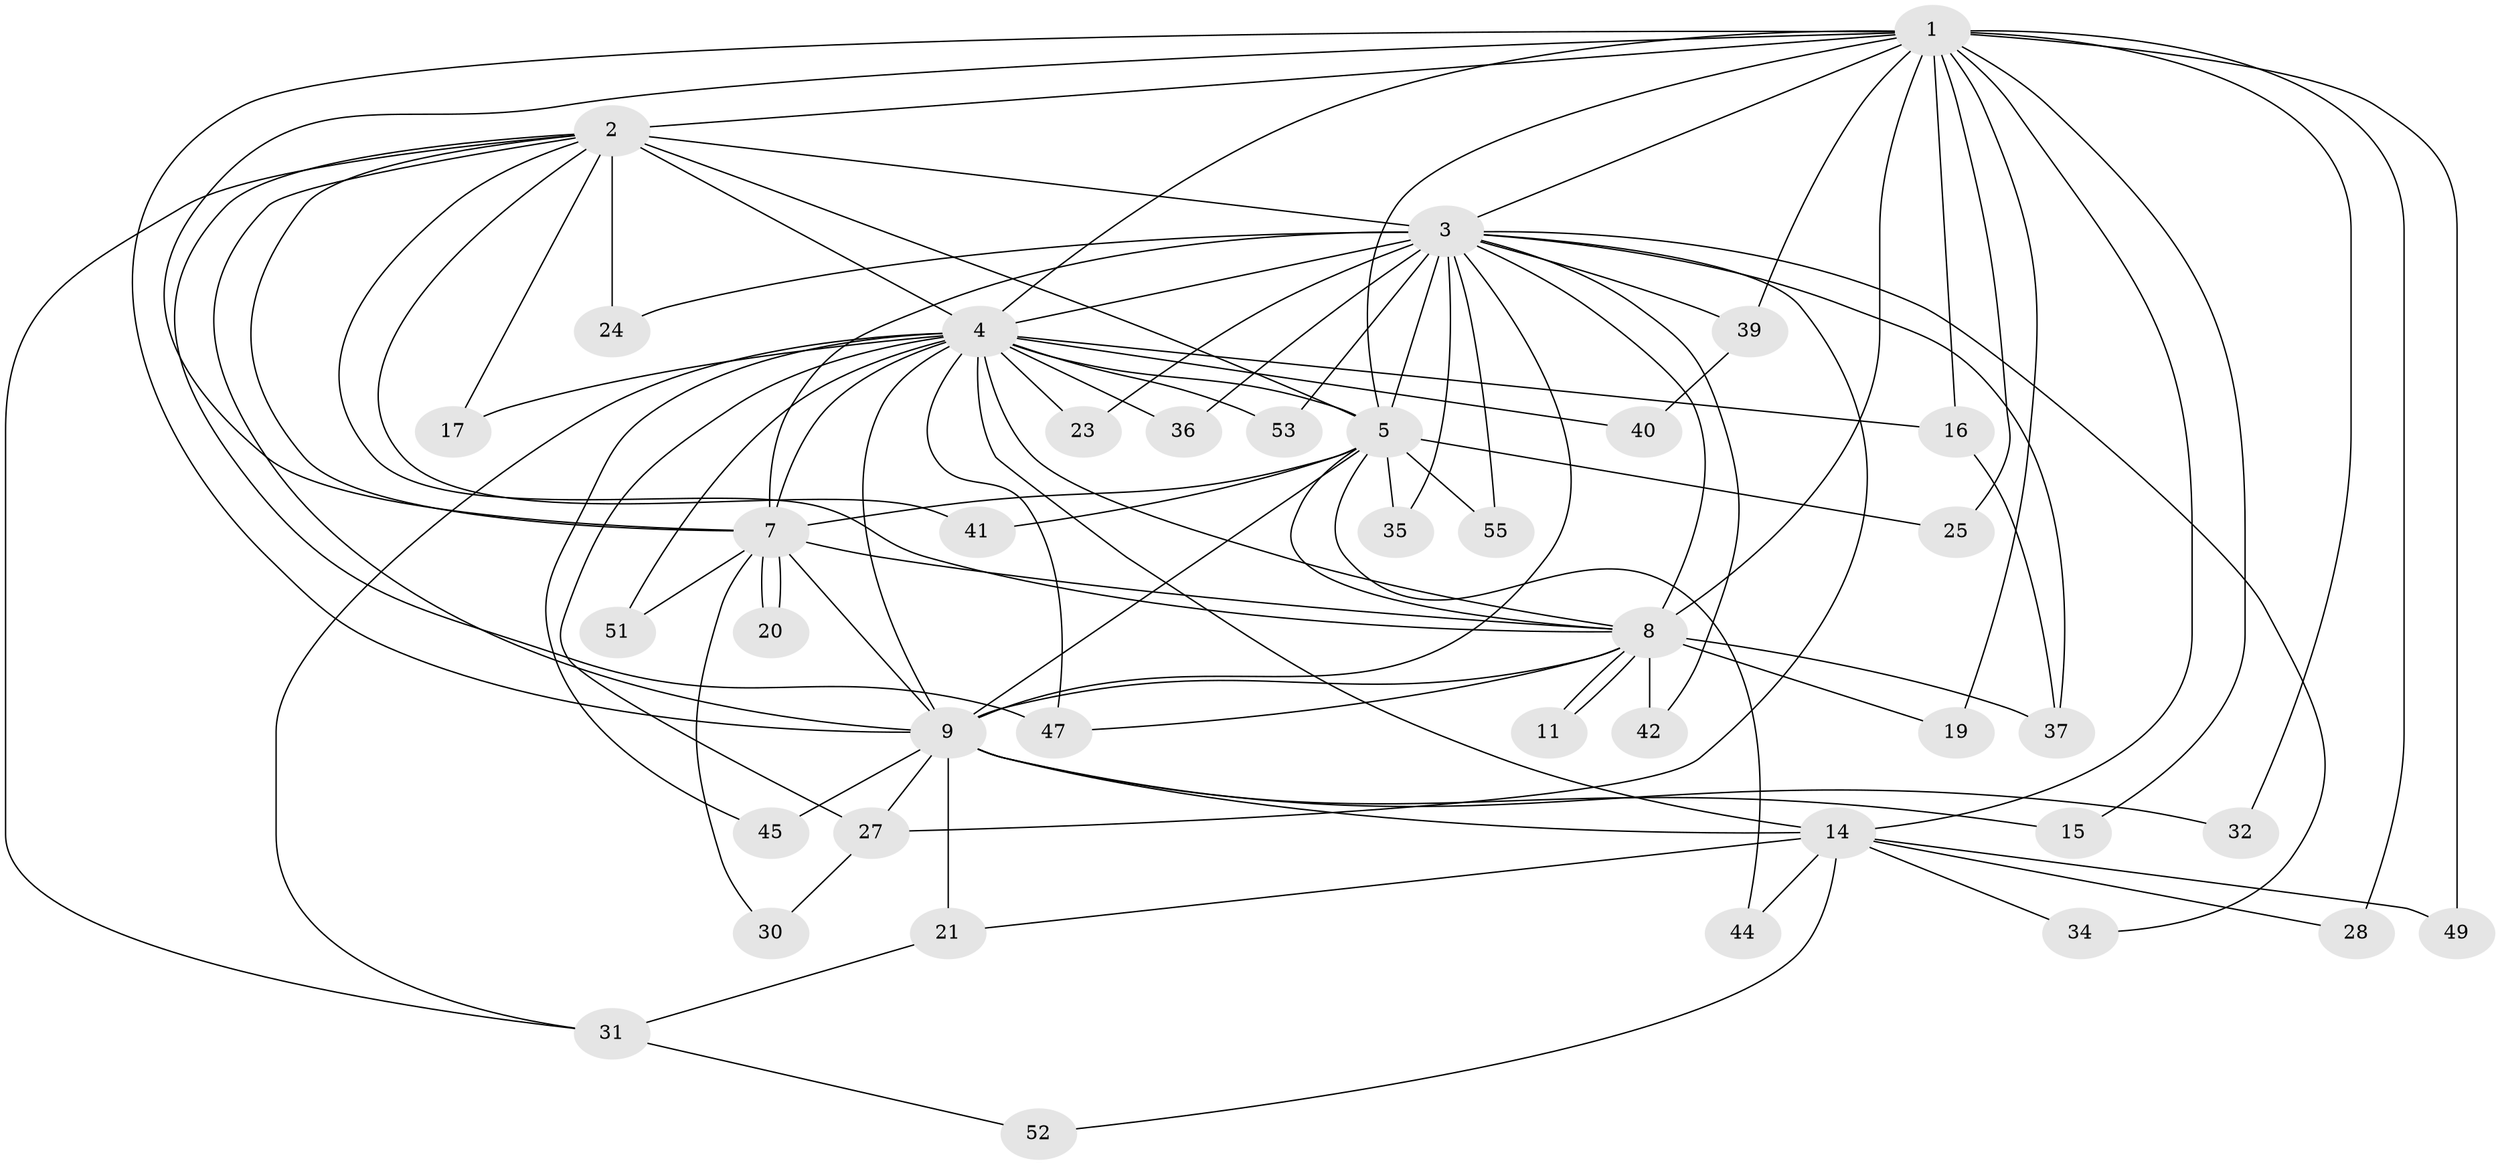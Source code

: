 // Generated by graph-tools (version 1.1) at 2025/51/02/27/25 19:51:51]
// undirected, 40 vertices, 97 edges
graph export_dot {
graph [start="1"]
  node [color=gray90,style=filled];
  1 [super="+18"];
  2 [super="+12"];
  3 [super="+6"];
  4 [super="+10"];
  5 [super="+13"];
  7 [super="+33"];
  8 [super="+22"];
  9 [super="+48"];
  11;
  14 [super="+46"];
  15;
  16;
  17;
  19;
  20;
  21 [super="+26"];
  23;
  24;
  25;
  27 [super="+29"];
  28 [super="+50"];
  30;
  31 [super="+43"];
  32;
  34;
  35;
  36;
  37 [super="+38"];
  39;
  40;
  41;
  42;
  44;
  45;
  47 [super="+54"];
  49;
  51;
  52;
  53;
  55;
  1 -- 2;
  1 -- 3 [weight=2];
  1 -- 4 [weight=2];
  1 -- 5;
  1 -- 7;
  1 -- 8;
  1 -- 9;
  1 -- 15;
  1 -- 16;
  1 -- 19;
  1 -- 25;
  1 -- 28 [weight=2];
  1 -- 32;
  1 -- 39;
  1 -- 49;
  1 -- 14 [weight=2];
  2 -- 3 [weight=2];
  2 -- 4 [weight=2];
  2 -- 5 [weight=2];
  2 -- 7;
  2 -- 8;
  2 -- 9;
  2 -- 17;
  2 -- 24;
  2 -- 31;
  2 -- 41;
  2 -- 47;
  3 -- 4 [weight=4];
  3 -- 5 [weight=2];
  3 -- 7 [weight=2];
  3 -- 8 [weight=3];
  3 -- 9 [weight=2];
  3 -- 27;
  3 -- 34;
  3 -- 23;
  3 -- 24;
  3 -- 35;
  3 -- 36;
  3 -- 37;
  3 -- 39;
  3 -- 42;
  3 -- 53;
  3 -- 55;
  4 -- 5 [weight=2];
  4 -- 7 [weight=3];
  4 -- 8 [weight=2];
  4 -- 9 [weight=3];
  4 -- 14;
  4 -- 16;
  4 -- 23;
  4 -- 40;
  4 -- 51;
  4 -- 53;
  4 -- 36;
  4 -- 45;
  4 -- 47;
  4 -- 17;
  4 -- 27;
  4 -- 31;
  5 -- 7;
  5 -- 8;
  5 -- 9;
  5 -- 35;
  5 -- 44;
  5 -- 55;
  5 -- 25;
  5 -- 41;
  7 -- 8;
  7 -- 9;
  7 -- 20;
  7 -- 20;
  7 -- 30;
  7 -- 51;
  8 -- 9;
  8 -- 11;
  8 -- 11;
  8 -- 19;
  8 -- 47;
  8 -- 42;
  8 -- 37;
  9 -- 14;
  9 -- 15;
  9 -- 21 [weight=2];
  9 -- 32;
  9 -- 45;
  9 -- 27;
  14 -- 21;
  14 -- 28;
  14 -- 34;
  14 -- 44;
  14 -- 49;
  14 -- 52;
  16 -- 37;
  21 -- 31;
  27 -- 30;
  31 -- 52;
  39 -- 40;
}
